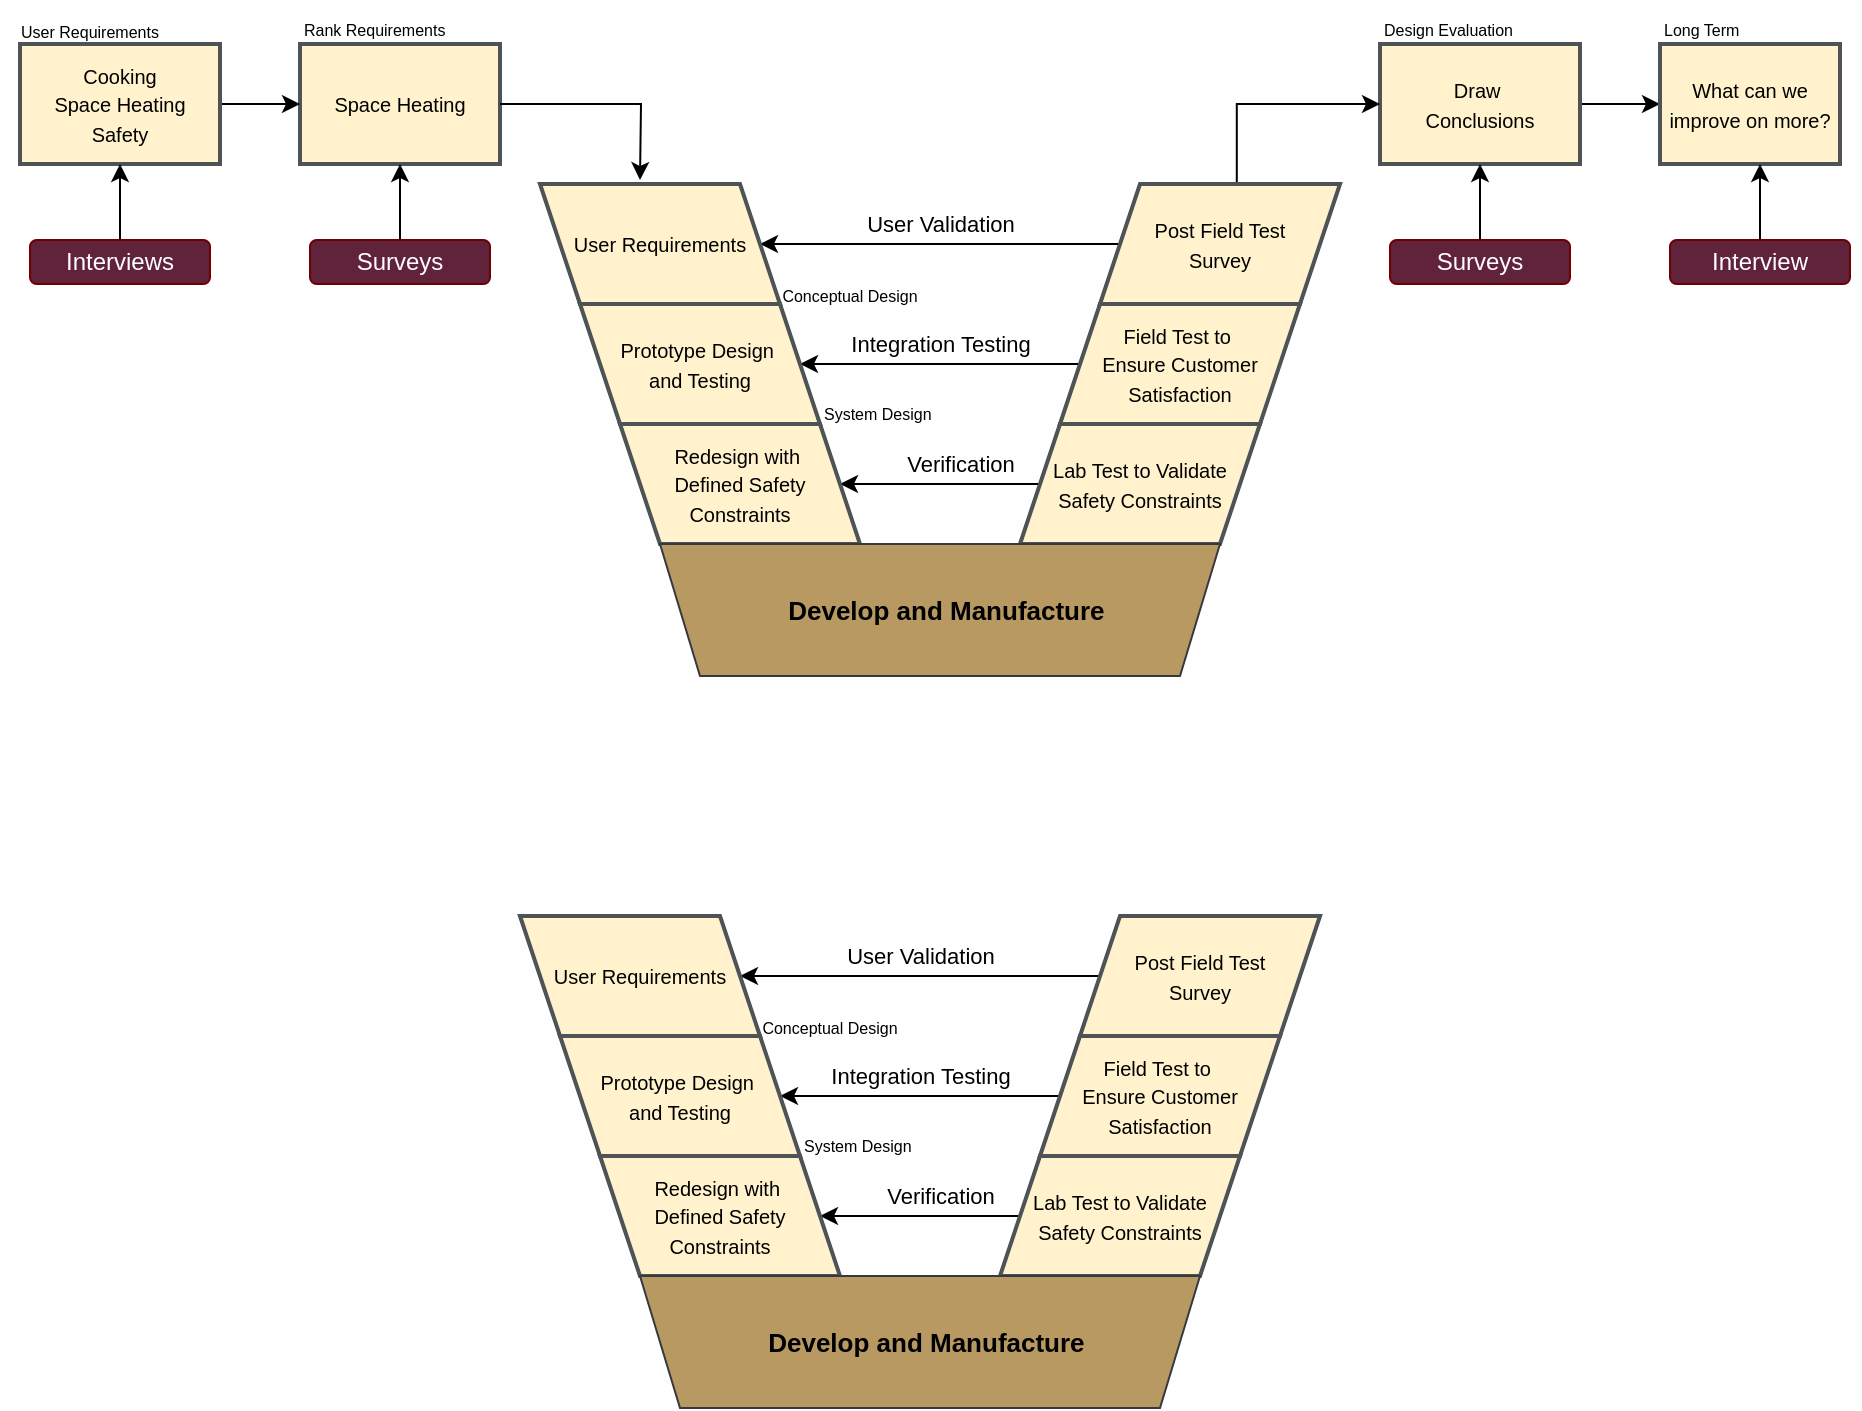 <mxfile version="28.1.1">
  <diagram name="Page-1" id="2OgFU_NfAqAKcKFk_eMg">
    <mxGraphModel dx="983" dy="512" grid="0" gridSize="10" guides="1" tooltips="1" connect="1" arrows="1" fold="1" page="0" pageScale="1" pageWidth="850" pageHeight="1100" math="0" shadow="0">
      <root>
        <mxCell id="0" />
        <mxCell id="1" parent="0" />
        <mxCell id="pwvyJWc3YuwxzMDOtPv8-33" value="&lt;font style=&quot;font-size: 10px;&quot;&gt;Space Heating&lt;/font&gt;" style="whiteSpace=wrap;html=1;fillColor=#fff2cc;strokeColor=light-dark(#4d5356, #6d5100);strokeWidth=2;" vertex="1" parent="1">
          <mxGeometry x="210" y="152" width="100" height="60" as="geometry" />
        </mxCell>
        <mxCell id="pwvyJWc3YuwxzMDOtPv8-38" value="" style="edgeStyle=orthogonalEdgeStyle;rounded=0;orthogonalLoop=1;jettySize=auto;html=1;" edge="1" parent="1" source="pwvyJWc3YuwxzMDOtPv8-35" target="pwvyJWc3YuwxzMDOtPv8-33">
          <mxGeometry relative="1" as="geometry" />
        </mxCell>
        <mxCell id="pwvyJWc3YuwxzMDOtPv8-35" value="&lt;font style=&quot;font-size: 10px;&quot;&gt;Cooking&lt;/font&gt;&lt;div&gt;&lt;font style=&quot;font-size: 10px;&quot;&gt;Space Heating&lt;br&gt;Safety&lt;/font&gt;&lt;/div&gt;" style="whiteSpace=wrap;html=1;fillColor=#fff2cc;strokeColor=light-dark(#4d5356, #6d5100);strokeWidth=2;" vertex="1" parent="1">
          <mxGeometry x="70" y="152" width="100" height="60" as="geometry" />
        </mxCell>
        <mxCell id="pwvyJWc3YuwxzMDOtPv8-41" value="" style="edgeStyle=orthogonalEdgeStyle;rounded=0;orthogonalLoop=1;jettySize=auto;html=1;exitX=1;exitY=0.5;exitDx=0;exitDy=0;" edge="1" parent="1" source="pwvyJWc3YuwxzMDOtPv8-33">
          <mxGeometry relative="1" as="geometry">
            <mxPoint x="300" y="330" as="sourcePoint" />
            <mxPoint x="380" y="220" as="targetPoint" />
          </mxGeometry>
        </mxCell>
        <mxCell id="pwvyJWc3YuwxzMDOtPv8-46" value="" style="edgeStyle=orthogonalEdgeStyle;rounded=0;orthogonalLoop=1;jettySize=auto;html=1;" edge="1" parent="1" source="pwvyJWc3YuwxzMDOtPv8-43" target="pwvyJWc3YuwxzMDOtPv8-45">
          <mxGeometry relative="1" as="geometry" />
        </mxCell>
        <mxCell id="pwvyJWc3YuwxzMDOtPv8-43" value="&lt;font style=&quot;font-size: 10px;&quot;&gt;Draw&amp;nbsp;&lt;/font&gt;&lt;div&gt;&lt;font style=&quot;font-size: 10px;&quot;&gt;Conclusions&lt;/font&gt;&lt;/div&gt;" style="whiteSpace=wrap;html=1;fillColor=#fff2cc;strokeColor=light-dark(#4d5356, #6d5100);strokeWidth=2;" vertex="1" parent="1">
          <mxGeometry x="750" y="152" width="100" height="60" as="geometry" />
        </mxCell>
        <mxCell id="pwvyJWc3YuwxzMDOtPv8-45" value="&lt;font style=&quot;font-size: 10px;&quot;&gt;What can we improve on more?&lt;/font&gt;" style="whiteSpace=wrap;html=1;fillColor=#fff2cc;strokeColor=light-dark(#4d5356, #6d5100);strokeWidth=2;" vertex="1" parent="1">
          <mxGeometry x="890" y="152" width="90" height="60" as="geometry" />
        </mxCell>
        <mxCell id="pwvyJWc3YuwxzMDOtPv8-64" style="edgeStyle=orthogonalEdgeStyle;rounded=0;orthogonalLoop=1;jettySize=auto;html=1;" edge="1" parent="1" source="pwvyJWc3YuwxzMDOtPv8-66" target="pwvyJWc3YuwxzMDOtPv8-74">
          <mxGeometry relative="1" as="geometry" />
        </mxCell>
        <mxCell id="pwvyJWc3YuwxzMDOtPv8-65" value="User Validation" style="edgeLabel;html=1;align=center;verticalAlign=middle;resizable=0;points=[];" vertex="1" connectable="0" parent="pwvyJWc3YuwxzMDOtPv8-64">
          <mxGeometry x="0.022" relative="1" as="geometry">
            <mxPoint x="2" y="-10" as="offset" />
          </mxGeometry>
        </mxCell>
        <mxCell id="pwvyJWc3YuwxzMDOtPv8-79" style="edgeStyle=orthogonalEdgeStyle;rounded=0;orthogonalLoop=1;jettySize=auto;html=1;entryX=0;entryY=0.5;entryDx=0;entryDy=0;exitX=0.43;exitY=1.003;exitDx=0;exitDy=0;exitPerimeter=0;" edge="1" parent="1" source="pwvyJWc3YuwxzMDOtPv8-66" target="pwvyJWc3YuwxzMDOtPv8-43">
          <mxGeometry relative="1" as="geometry" />
        </mxCell>
        <mxCell id="pwvyJWc3YuwxzMDOtPv8-66" value="&lt;span style=&quot;font-size: 10px; background-color: transparent; color: light-dark(rgb(0, 0, 0), rgb(255, 255, 255));&quot;&gt;&amp;nbsp;Post Field Test&amp;nbsp;&lt;/span&gt;&lt;div&gt;&lt;span style=&quot;font-size: 10px; background-color: transparent; color: light-dark(rgb(0, 0, 0), rgb(255, 255, 255));&quot;&gt;Survey&lt;/span&gt;&lt;/div&gt;" style="shape=parallelogram;perimeter=parallelogramPerimeter;whiteSpace=wrap;html=1;fixedSize=1;direction=west;fillColor=#fff2cc;strokeColor=light-dark(#4d5356, #6d5100);perimeterSpacing=0;strokeWidth=2;" vertex="1" parent="1">
          <mxGeometry x="610" y="222" width="120" height="60" as="geometry" />
        </mxCell>
        <mxCell id="pwvyJWc3YuwxzMDOtPv8-67" style="edgeStyle=orthogonalEdgeStyle;rounded=0;orthogonalLoop=1;jettySize=auto;html=1;" edge="1" parent="1" source="pwvyJWc3YuwxzMDOtPv8-69" target="pwvyJWc3YuwxzMDOtPv8-72">
          <mxGeometry relative="1" as="geometry" />
        </mxCell>
        <mxCell id="pwvyJWc3YuwxzMDOtPv8-68" value="Verification" style="edgeLabel;html=1;align=center;verticalAlign=middle;resizable=0;points=[];" vertex="1" connectable="0" parent="pwvyJWc3YuwxzMDOtPv8-67">
          <mxGeometry x="-0.457" y="1" relative="1" as="geometry">
            <mxPoint x="-13" y="-11" as="offset" />
          </mxGeometry>
        </mxCell>
        <mxCell id="pwvyJWc3YuwxzMDOtPv8-69" value="&lt;font style=&quot;font-size: 10px;&quot;&gt;Lab Test to Validate Safety Constraints&lt;/font&gt;" style="shape=parallelogram;perimeter=parallelogramPerimeter;whiteSpace=wrap;html=1;fixedSize=1;fillColor=#fff2cc;strokeColor=light-dark(#4d5356, #6d5100);perimeterSpacing=0;strokeWidth=2;" vertex="1" parent="1">
          <mxGeometry x="570" y="342" width="120" height="60" as="geometry" />
        </mxCell>
        <mxCell id="pwvyJWc3YuwxzMDOtPv8-70" value="Integration Testing" style="edgeStyle=orthogonalEdgeStyle;rounded=0;orthogonalLoop=1;jettySize=auto;html=1;" edge="1" parent="1" source="pwvyJWc3YuwxzMDOtPv8-71" target="pwvyJWc3YuwxzMDOtPv8-75">
          <mxGeometry y="-10" relative="1" as="geometry">
            <mxPoint as="offset" />
          </mxGeometry>
        </mxCell>
        <mxCell id="pwvyJWc3YuwxzMDOtPv8-71" value="&lt;font style=&quot;font-size: 10px;&quot;&gt;Field Test to&amp;nbsp;&lt;/font&gt;&lt;div&gt;&lt;font style=&quot;font-size: 10px;&quot;&gt;Ensure Customer Satisfaction&lt;/font&gt;&lt;/div&gt;" style="shape=parallelogram;perimeter=parallelogramPerimeter;whiteSpace=wrap;html=1;fixedSize=1;fillColor=#fff2cc;strokeColor=light-dark(#4d5356, #6d5100);perimeterSpacing=0;strokeWidth=2;" vertex="1" parent="1">
          <mxGeometry x="590" y="282" width="120" height="60" as="geometry" />
        </mxCell>
        <mxCell id="pwvyJWc3YuwxzMDOtPv8-72" value="&lt;font style=&quot;font-size: 10px;&quot;&gt;Redesign with&amp;nbsp;&lt;/font&gt;&lt;div&gt;&lt;font style=&quot;font-size: 10px;&quot;&gt;Defined Safety Constraints&lt;br&gt;&lt;/font&gt;&lt;/div&gt;" style="shape=parallelogram;perimeter=parallelogramPerimeter;whiteSpace=wrap;html=1;fixedSize=1;direction=west;flipH=1;fillColor=#fff2cc;strokeColor=light-dark(#4d5356, #6d5100);perimeterSpacing=0;strokeWidth=2;" vertex="1" parent="1">
          <mxGeometry x="370" y="342" width="120" height="60" as="geometry" />
        </mxCell>
        <mxCell id="pwvyJWc3YuwxzMDOtPv8-73" value="" style="shape=trapezoid;perimeter=trapezoidPerimeter;whiteSpace=wrap;html=1;fixedSize=1;rotation=-180;fillColor=light-dark(#b79961, #3e2800);strokeColor=#36393d;" vertex="1" parent="1">
          <mxGeometry x="390" y="402" width="280" height="66" as="geometry" />
        </mxCell>
        <mxCell id="pwvyJWc3YuwxzMDOtPv8-74" value="&lt;font style=&quot;font-size: 10px;&quot;&gt;User&amp;nbsp;&lt;/font&gt;&lt;span style=&quot;font-size: 10px; background-color: transparent; color: light-dark(rgb(0, 0, 0), rgb(255, 255, 255));&quot;&gt;Requirements&lt;/span&gt;" style="shape=parallelogram;perimeter=parallelogramPerimeter;whiteSpace=wrap;html=1;fixedSize=1;direction=west;flipH=1;fillColor=#fff2cc;strokeColor=light-dark(#4d5356, #6d5100);perimeterSpacing=0;strokeWidth=2;" vertex="1" parent="1">
          <mxGeometry x="330" y="222" width="120" height="60" as="geometry" />
        </mxCell>
        <mxCell id="pwvyJWc3YuwxzMDOtPv8-75" value="&lt;font style=&quot;font-size: 10px;&quot;&gt;Prototype Design&amp;nbsp;&lt;/font&gt;&lt;div&gt;&lt;font style=&quot;font-size: 10px;&quot;&gt;and Testing&lt;/font&gt;&lt;/div&gt;" style="shape=parallelogram;perimeter=parallelogramPerimeter;whiteSpace=wrap;html=1;fixedSize=1;direction=west;flipH=1;fillColor=#fff2cc;strokeColor=light-dark(#4d5356, #6d5100);perimeterSpacing=0;strokeWidth=2;" vertex="1" parent="1">
          <mxGeometry x="350" y="282" width="120" height="60" as="geometry" />
        </mxCell>
        <mxCell id="pwvyJWc3YuwxzMDOtPv8-76" value="&lt;font style=&quot;font-size: 13px;&quot;&gt;&lt;b&gt;Develop and Manufacture&amp;nbsp;&lt;/b&gt;&lt;/font&gt;" style="text;html=1;align=center;verticalAlign=middle;whiteSpace=wrap;rounded=0;" vertex="1" parent="1">
          <mxGeometry x="450" y="420" width="170" height="30" as="geometry" />
        </mxCell>
        <mxCell id="pwvyJWc3YuwxzMDOtPv8-77" value="&lt;font style=&quot;font-size: 8px;&quot;&gt;Conceptual Design&lt;/font&gt;" style="text;html=1;align=center;verticalAlign=middle;whiteSpace=wrap;rounded=0;" vertex="1" parent="1">
          <mxGeometry x="450" y="262" width="70" height="30" as="geometry" />
        </mxCell>
        <mxCell id="pwvyJWc3YuwxzMDOtPv8-78" value="&lt;span style=&quot;color: rgb(0, 0, 0); font-family: Helvetica; font-size: 8px; font-style: normal; font-variant-ligatures: normal; font-variant-caps: normal; font-weight: 400; letter-spacing: normal; orphans: 2; text-align: center; text-indent: 0px; text-transform: none; widows: 2; word-spacing: 0px; -webkit-text-stroke-width: 0px; white-space: normal; text-decoration-thickness: initial; text-decoration-style: initial; text-decoration-color: initial; float: none; display: inline !important;&quot;&gt;System Design&lt;/span&gt;" style="text;whiteSpace=wrap;html=1;" vertex="1" parent="1">
          <mxGeometry x="470" y="322" width="100" height="40" as="geometry" />
        </mxCell>
        <mxCell id="pwvyJWc3YuwxzMDOtPv8-83" style="edgeStyle=orthogonalEdgeStyle;rounded=0;orthogonalLoop=1;jettySize=auto;html=1;entryX=0.5;entryY=1;entryDx=0;entryDy=0;" edge="1" parent="1" source="pwvyJWc3YuwxzMDOtPv8-80" target="pwvyJWc3YuwxzMDOtPv8-33">
          <mxGeometry relative="1" as="geometry" />
        </mxCell>
        <mxCell id="pwvyJWc3YuwxzMDOtPv8-80" value="Surveys" style="rounded=1;whiteSpace=wrap;html=1;fillColor=light-dark(#61223b, #ffadcd);strokeColor=#6F0000;fontColor=#ffffff;" vertex="1" parent="1">
          <mxGeometry x="215" y="250" width="90" height="22" as="geometry" />
        </mxCell>
        <mxCell id="pwvyJWc3YuwxzMDOtPv8-84" style="edgeStyle=orthogonalEdgeStyle;rounded=0;orthogonalLoop=1;jettySize=auto;html=1;entryX=0.5;entryY=1;entryDx=0;entryDy=0;" edge="1" parent="1" source="pwvyJWc3YuwxzMDOtPv8-82" target="pwvyJWc3YuwxzMDOtPv8-43">
          <mxGeometry relative="1" as="geometry" />
        </mxCell>
        <mxCell id="pwvyJWc3YuwxzMDOtPv8-82" value="Surveys" style="rounded=1;whiteSpace=wrap;html=1;fillColor=light-dark(#61223b, #ffadcd);strokeColor=#6F0000;fontColor=#ffffff;" vertex="1" parent="1">
          <mxGeometry x="755" y="250" width="90" height="22" as="geometry" />
        </mxCell>
        <mxCell id="pwvyJWc3YuwxzMDOtPv8-85" style="edgeStyle=orthogonalEdgeStyle;rounded=0;orthogonalLoop=1;jettySize=auto;html=1;entryX=0.5;entryY=1;entryDx=0;entryDy=0;" edge="1" parent="1" source="pwvyJWc3YuwxzMDOtPv8-86">
          <mxGeometry relative="1" as="geometry">
            <mxPoint x="120" y="212" as="targetPoint" />
          </mxGeometry>
        </mxCell>
        <mxCell id="pwvyJWc3YuwxzMDOtPv8-86" value="Interviews" style="rounded=1;whiteSpace=wrap;html=1;fillColor=light-dark(#61223b, #ffadcd);strokeColor=#6F0000;fontColor=#ffffff;" vertex="1" parent="1">
          <mxGeometry x="75" y="250" width="90" height="22" as="geometry" />
        </mxCell>
        <mxCell id="pwvyJWc3YuwxzMDOtPv8-87" value="&lt;font style=&quot;font-size: 8px;&quot;&gt;User Requirements&lt;/font&gt;" style="text;html=1;align=center;verticalAlign=middle;whiteSpace=wrap;rounded=0;" vertex="1" parent="1">
          <mxGeometry x="60" y="130" width="90" height="30" as="geometry" />
        </mxCell>
        <mxCell id="pwvyJWc3YuwxzMDOtPv8-88" value="&lt;span style=&quot;color: rgb(0, 0, 0); font-family: Helvetica; font-size: 8px; font-style: normal; font-variant-ligatures: normal; font-variant-caps: normal; font-weight: 400; letter-spacing: normal; orphans: 2; text-align: center; text-indent: 0px; text-transform: none; widows: 2; word-spacing: 0px; -webkit-text-stroke-width: 0px; white-space: normal; text-decoration-thickness: initial; text-decoration-style: initial; text-decoration-color: initial; float: none; display: inline !important;&quot;&gt;Rank Requirements&lt;/span&gt;" style="text;whiteSpace=wrap;html=1;" vertex="1" parent="1">
          <mxGeometry x="210" y="130" width="100" height="40" as="geometry" />
        </mxCell>
        <mxCell id="pwvyJWc3YuwxzMDOtPv8-89" value="&lt;div style=&quot;text-align: center;&quot;&gt;&lt;span style=&quot;background-color: transparent; color: light-dark(rgb(0, 0, 0), rgb(255, 255, 255)); font-size: 8px;&quot;&gt;Design Evaluation&lt;/span&gt;&lt;/div&gt;" style="text;whiteSpace=wrap;html=1;" vertex="1" parent="1">
          <mxGeometry x="750" y="130" width="100" height="40" as="geometry" />
        </mxCell>
        <mxCell id="pwvyJWc3YuwxzMDOtPv8-90" value="&lt;div style=&quot;text-align: center;&quot;&gt;&lt;span style=&quot;font-size: 8px;&quot;&gt;Long Term&lt;/span&gt;&lt;/div&gt;" style="text;whiteSpace=wrap;html=1;" vertex="1" parent="1">
          <mxGeometry x="890" y="130" width="100" height="40" as="geometry" />
        </mxCell>
        <mxCell id="pwvyJWc3YuwxzMDOtPv8-91" style="edgeStyle=orthogonalEdgeStyle;rounded=0;orthogonalLoop=1;jettySize=auto;html=1;entryX=0.5;entryY=1;entryDx=0;entryDy=0;" edge="1" parent="1" source="pwvyJWc3YuwxzMDOtPv8-92">
          <mxGeometry relative="1" as="geometry">
            <mxPoint x="940" y="212" as="targetPoint" />
          </mxGeometry>
        </mxCell>
        <mxCell id="pwvyJWc3YuwxzMDOtPv8-92" value="Interview" style="rounded=1;whiteSpace=wrap;html=1;fillColor=light-dark(#61223b, #ffadcd);strokeColor=#6F0000;fontColor=#ffffff;" vertex="1" parent="1">
          <mxGeometry x="895" y="250" width="90" height="22" as="geometry" />
        </mxCell>
        <mxCell id="pwvyJWc3YuwxzMDOtPv8-123" style="edgeStyle=orthogonalEdgeStyle;rounded=0;orthogonalLoop=1;jettySize=auto;html=1;" edge="1" parent="1" source="pwvyJWc3YuwxzMDOtPv8-125" target="pwvyJWc3YuwxzMDOtPv8-133">
          <mxGeometry relative="1" as="geometry" />
        </mxCell>
        <mxCell id="pwvyJWc3YuwxzMDOtPv8-124" value="User Validation" style="edgeLabel;html=1;align=center;verticalAlign=middle;resizable=0;points=[];" vertex="1" connectable="0" parent="pwvyJWc3YuwxzMDOtPv8-123">
          <mxGeometry x="0.022" relative="1" as="geometry">
            <mxPoint x="2" y="-10" as="offset" />
          </mxGeometry>
        </mxCell>
        <mxCell id="pwvyJWc3YuwxzMDOtPv8-125" value="&lt;span style=&quot;font-size: 10px; background-color: transparent; color: light-dark(rgb(0, 0, 0), rgb(255, 255, 255));&quot;&gt;&amp;nbsp;Post Field Test&amp;nbsp;&lt;/span&gt;&lt;div&gt;&lt;span style=&quot;font-size: 10px; background-color: transparent; color: light-dark(rgb(0, 0, 0), rgb(255, 255, 255));&quot;&gt;Survey&lt;/span&gt;&lt;/div&gt;" style="shape=parallelogram;perimeter=parallelogramPerimeter;whiteSpace=wrap;html=1;fixedSize=1;direction=west;fillColor=#fff2cc;strokeColor=light-dark(#4d5356, #6d5100);perimeterSpacing=0;strokeWidth=2;" vertex="1" parent="1">
          <mxGeometry x="600" y="588" width="120" height="60" as="geometry" />
        </mxCell>
        <mxCell id="pwvyJWc3YuwxzMDOtPv8-126" style="edgeStyle=orthogonalEdgeStyle;rounded=0;orthogonalLoop=1;jettySize=auto;html=1;" edge="1" parent="1" source="pwvyJWc3YuwxzMDOtPv8-128" target="pwvyJWc3YuwxzMDOtPv8-131">
          <mxGeometry relative="1" as="geometry" />
        </mxCell>
        <mxCell id="pwvyJWc3YuwxzMDOtPv8-127" value="Verification" style="edgeLabel;html=1;align=center;verticalAlign=middle;resizable=0;points=[];" vertex="1" connectable="0" parent="pwvyJWc3YuwxzMDOtPv8-126">
          <mxGeometry x="-0.457" y="1" relative="1" as="geometry">
            <mxPoint x="-13" y="-11" as="offset" />
          </mxGeometry>
        </mxCell>
        <mxCell id="pwvyJWc3YuwxzMDOtPv8-128" value="&lt;font style=&quot;font-size: 10px;&quot;&gt;Lab Test to Validate Safety Constraints&lt;/font&gt;" style="shape=parallelogram;perimeter=parallelogramPerimeter;whiteSpace=wrap;html=1;fixedSize=1;fillColor=#fff2cc;strokeColor=light-dark(#4d5356, #6d5100);perimeterSpacing=0;strokeWidth=2;" vertex="1" parent="1">
          <mxGeometry x="560" y="708" width="120" height="60" as="geometry" />
        </mxCell>
        <mxCell id="pwvyJWc3YuwxzMDOtPv8-129" value="Integration Testing" style="edgeStyle=orthogonalEdgeStyle;rounded=0;orthogonalLoop=1;jettySize=auto;html=1;" edge="1" parent="1" source="pwvyJWc3YuwxzMDOtPv8-130" target="pwvyJWc3YuwxzMDOtPv8-134">
          <mxGeometry y="-10" relative="1" as="geometry">
            <mxPoint as="offset" />
          </mxGeometry>
        </mxCell>
        <mxCell id="pwvyJWc3YuwxzMDOtPv8-130" value="&lt;font style=&quot;font-size: 10px;&quot;&gt;Field Test to&amp;nbsp;&lt;/font&gt;&lt;div&gt;&lt;font style=&quot;font-size: 10px;&quot;&gt;Ensure Customer Satisfaction&lt;/font&gt;&lt;/div&gt;" style="shape=parallelogram;perimeter=parallelogramPerimeter;whiteSpace=wrap;html=1;fixedSize=1;fillColor=#fff2cc;strokeColor=light-dark(#4d5356, #6d5100);perimeterSpacing=0;strokeWidth=2;" vertex="1" parent="1">
          <mxGeometry x="580" y="648" width="120" height="60" as="geometry" />
        </mxCell>
        <mxCell id="pwvyJWc3YuwxzMDOtPv8-131" value="&lt;font style=&quot;font-size: 10px;&quot;&gt;Redesign with&amp;nbsp;&lt;/font&gt;&lt;div&gt;&lt;font style=&quot;font-size: 10px;&quot;&gt;Defined Safety Constraints&lt;br&gt;&lt;/font&gt;&lt;/div&gt;" style="shape=parallelogram;perimeter=parallelogramPerimeter;whiteSpace=wrap;html=1;fixedSize=1;direction=west;flipH=1;fillColor=#fff2cc;strokeColor=light-dark(#4d5356, #6d5100);perimeterSpacing=0;strokeWidth=2;" vertex="1" parent="1">
          <mxGeometry x="360" y="708" width="120" height="60" as="geometry" />
        </mxCell>
        <mxCell id="pwvyJWc3YuwxzMDOtPv8-132" value="" style="shape=trapezoid;perimeter=trapezoidPerimeter;whiteSpace=wrap;html=1;fixedSize=1;rotation=-180;fillColor=light-dark(#b79961, #3e2800);strokeColor=#36393d;" vertex="1" parent="1">
          <mxGeometry x="380" y="768" width="280" height="66" as="geometry" />
        </mxCell>
        <mxCell id="pwvyJWc3YuwxzMDOtPv8-133" value="&lt;font style=&quot;font-size: 10px;&quot;&gt;User&amp;nbsp;&lt;/font&gt;&lt;span style=&quot;font-size: 10px; background-color: transparent; color: light-dark(rgb(0, 0, 0), rgb(255, 255, 255));&quot;&gt;Requirements&lt;/span&gt;" style="shape=parallelogram;perimeter=parallelogramPerimeter;whiteSpace=wrap;html=1;fixedSize=1;direction=west;flipH=1;fillColor=#fff2cc;strokeColor=light-dark(#4d5356, #6d5100);perimeterSpacing=0;strokeWidth=2;" vertex="1" parent="1">
          <mxGeometry x="320" y="588" width="120" height="60" as="geometry" />
        </mxCell>
        <mxCell id="pwvyJWc3YuwxzMDOtPv8-134" value="&lt;font style=&quot;font-size: 10px;&quot;&gt;Prototype Design&amp;nbsp;&lt;/font&gt;&lt;div&gt;&lt;font style=&quot;font-size: 10px;&quot;&gt;and Testing&lt;/font&gt;&lt;/div&gt;" style="shape=parallelogram;perimeter=parallelogramPerimeter;whiteSpace=wrap;html=1;fixedSize=1;direction=west;flipH=1;fillColor=#fff2cc;strokeColor=light-dark(#4d5356, #6d5100);perimeterSpacing=0;strokeWidth=2;" vertex="1" parent="1">
          <mxGeometry x="340" y="648" width="120" height="60" as="geometry" />
        </mxCell>
        <mxCell id="pwvyJWc3YuwxzMDOtPv8-135" value="&lt;font style=&quot;font-size: 13px;&quot;&gt;&lt;b&gt;Develop and Manufacture&amp;nbsp;&lt;/b&gt;&lt;/font&gt;" style="text;html=1;align=center;verticalAlign=middle;whiteSpace=wrap;rounded=0;" vertex="1" parent="1">
          <mxGeometry x="440" y="786" width="170" height="30" as="geometry" />
        </mxCell>
        <mxCell id="pwvyJWc3YuwxzMDOtPv8-136" value="&lt;font style=&quot;font-size: 8px;&quot;&gt;Conceptual Design&lt;/font&gt;" style="text;html=1;align=center;verticalAlign=middle;whiteSpace=wrap;rounded=0;" vertex="1" parent="1">
          <mxGeometry x="440" y="628" width="70" height="30" as="geometry" />
        </mxCell>
        <mxCell id="pwvyJWc3YuwxzMDOtPv8-137" value="&lt;span style=&quot;color: rgb(0, 0, 0); font-family: Helvetica; font-size: 8px; font-style: normal; font-variant-ligatures: normal; font-variant-caps: normal; font-weight: 400; letter-spacing: normal; orphans: 2; text-align: center; text-indent: 0px; text-transform: none; widows: 2; word-spacing: 0px; -webkit-text-stroke-width: 0px; white-space: normal; text-decoration-thickness: initial; text-decoration-style: initial; text-decoration-color: initial; float: none; display: inline !important;&quot;&gt;System Design&lt;/span&gt;" style="text;whiteSpace=wrap;html=1;" vertex="1" parent="1">
          <mxGeometry x="460" y="688" width="100" height="40" as="geometry" />
        </mxCell>
      </root>
    </mxGraphModel>
  </diagram>
</mxfile>
